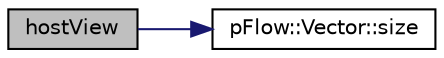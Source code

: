 digraph "hostView"
{
 // LATEX_PDF_SIZE
  edge [fontname="Helvetica",fontsize="10",labelfontname="Helvetica",labelfontsize="10"];
  node [fontname="Helvetica",fontsize="10",shape=record];
  rankdir="LR";
  Node1 [label="hostView",height=0.2,width=0.4,color="black", fillcolor="grey75", style="filled", fontcolor="black",tooltip="Return a view accessible on Host in range [0,size)"];
  Node1 -> Node2 [color="midnightblue",fontsize="10",style="solid",fontname="Helvetica"];
  Node2 [label="pFlow::Vector::size",height=0.2,width=0.4,color="black", fillcolor="white", style="filled",URL="$classpFlow_1_1Vector.html#a10efdf47ffedbdc720f71c2f72b98d98",tooltip="Size of the vector."];
}
